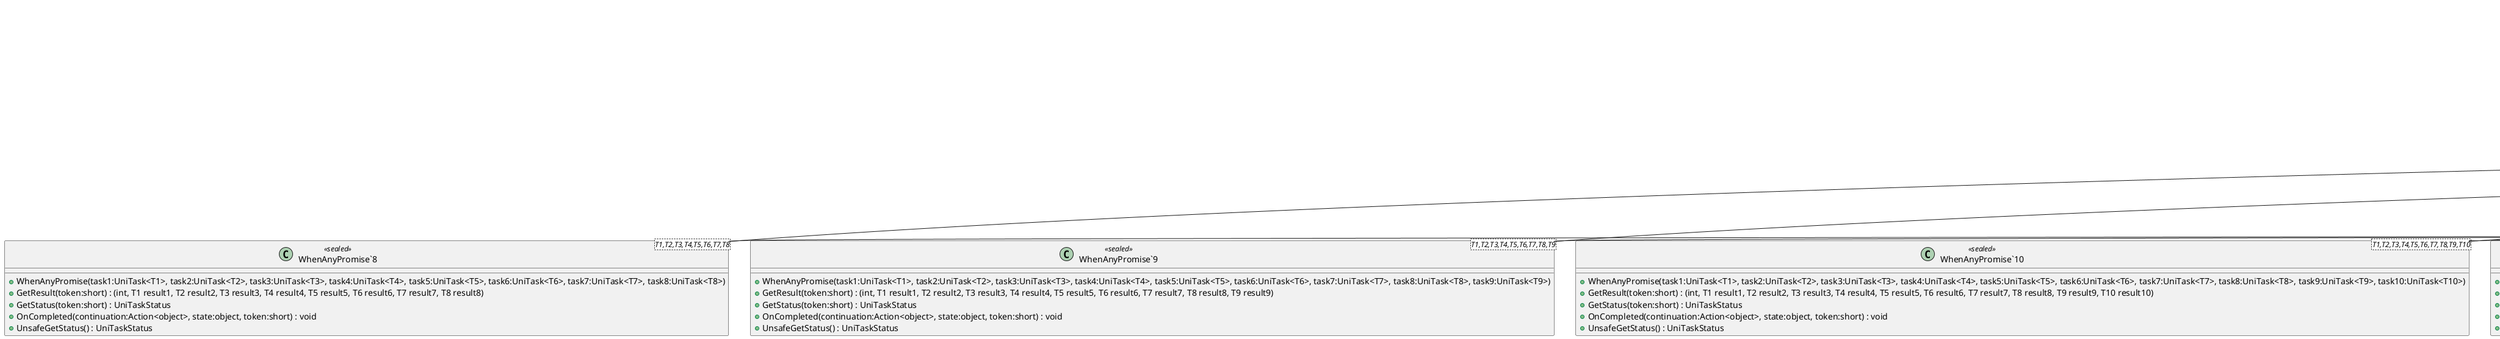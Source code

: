 @startuml
class UniTask <<struct>> {
    + {static} WhenAny(task1:UniTask<T1>, task2:UniTask<T2>) : UniTask<(int winArgumentIndex, T1 result1, T2 result2)>
    + {static} WhenAny(task1:UniTask<T1>, task2:UniTask<T2>, task3:UniTask<T3>) : UniTask<(int winArgumentIndex, T1 result1, T2 result2, T3 result3)>
    + {static} WhenAny(task1:UniTask<T1>, task2:UniTask<T2>, task3:UniTask<T3>, task4:UniTask<T4>) : UniTask<(int winArgumentIndex, T1 result1, T2 result2, T3 result3, T4 result4)>
    + {static} WhenAny(task1:UniTask<T1>, task2:UniTask<T2>, task3:UniTask<T3>, task4:UniTask<T4>, task5:UniTask<T5>) : UniTask<(int winArgumentIndex, T1 result1, T2 result2, T3 result3, T4 result4, T5 result5)>
    + {static} WhenAny(task1:UniTask<T1>, task2:UniTask<T2>, task3:UniTask<T3>, task4:UniTask<T4>, task5:UniTask<T5>, task6:UniTask<T6>) : UniTask<(int winArgumentIndex, T1 result1, T2 result2, T3 result3, T4 result4, T5 result5, T6 result6)>
    + {static} WhenAny(task1:UniTask<T1>, task2:UniTask<T2>, task3:UniTask<T3>, task4:UniTask<T4>, task5:UniTask<T5>, task6:UniTask<T6>, task7:UniTask<T7>) : UniTask<(int winArgumentIndex, T1 result1, T2 result2, T3 result3, T4 result4, T5 result5, T6 result6, T7 result7)>
    + {static} WhenAny(task1:UniTask<T1>, task2:UniTask<T2>, task3:UniTask<T3>, task4:UniTask<T4>, task5:UniTask<T5>, task6:UniTask<T6>, task7:UniTask<T7>, task8:UniTask<T8>) : UniTask<(int winArgumentIndex, T1 result1, T2 result2, T3 result3, T4 result4, T5 result5, T6 result6, T7 result7, T8 result8)>
    + {static} WhenAny(task1:UniTask<T1>, task2:UniTask<T2>, task3:UniTask<T3>, task4:UniTask<T4>, task5:UniTask<T5>, task6:UniTask<T6>, task7:UniTask<T7>, task8:UniTask<T8>, task9:UniTask<T9>) : UniTask<(int winArgumentIndex, T1 result1, T2 result2, T3 result3, T4 result4, T5 result5, T6 result6, T7 result7, T8 result8, T9 result9)>
    + {static} WhenAny(task1:UniTask<T1>, task2:UniTask<T2>, task3:UniTask<T3>, task4:UniTask<T4>, task5:UniTask<T5>, task6:UniTask<T6>, task7:UniTask<T7>, task8:UniTask<T8>, task9:UniTask<T9>, task10:UniTask<T10>) : UniTask<(int winArgumentIndex, T1 result1, T2 result2, T3 result3, T4 result4, T5 result5, T6 result6, T7 result7, T8 result8, T9 result9, T10 result10)>
    + {static} WhenAny(task1:UniTask<T1>, task2:UniTask<T2>, task3:UniTask<T3>, task4:UniTask<T4>, task5:UniTask<T5>, task6:UniTask<T6>, task7:UniTask<T7>, task8:UniTask<T8>, task9:UniTask<T9>, task10:UniTask<T10>, task11:UniTask<T11>) : UniTask<(int winArgumentIndex, T1 result1, T2 result2, T3 result3, T4 result4, T5 result5, T6 result6, T7 result7, T8 result8, T9 result9, T10 result10, T11 result11)>
    + {static} WhenAny(task1:UniTask<T1>, task2:UniTask<T2>, task3:UniTask<T3>, task4:UniTask<T4>, task5:UniTask<T5>, task6:UniTask<T6>, task7:UniTask<T7>, task8:UniTask<T8>, task9:UniTask<T9>, task10:UniTask<T10>, task11:UniTask<T11>, task12:UniTask<T12>) : UniTask<(int winArgumentIndex, T1 result1, T2 result2, T3 result3, T4 result4, T5 result5, T6 result6, T7 result7, T8 result8, T9 result9, T10 result10, T11 result11, T12 result12)>
    + {static} WhenAny(task1:UniTask<T1>, task2:UniTask<T2>, task3:UniTask<T3>, task4:UniTask<T4>, task5:UniTask<T5>, task6:UniTask<T6>, task7:UniTask<T7>, task8:UniTask<T8>, task9:UniTask<T9>, task10:UniTask<T10>, task11:UniTask<T11>, task12:UniTask<T12>, task13:UniTask<T13>) : UniTask<(int winArgumentIndex, T1 result1, T2 result2, T3 result3, T4 result4, T5 result5, T6 result6, T7 result7, T8 result8, T9 result9, T10 result10, T11 result11, T12 result12, T13 result13)>
    + {static} WhenAny(task1:UniTask<T1>, task2:UniTask<T2>, task3:UniTask<T3>, task4:UniTask<T4>, task5:UniTask<T5>, task6:UniTask<T6>, task7:UniTask<T7>, task8:UniTask<T8>, task9:UniTask<T9>, task10:UniTask<T10>, task11:UniTask<T11>, task12:UniTask<T12>, task13:UniTask<T13>, task14:UniTask<T14>) : UniTask<(int winArgumentIndex, T1 result1, T2 result2, T3 result3, T4 result4, T5 result5, T6 result6, T7 result7, T8 result8, T9 result9, T10 result10, T11 result11, T12 result12, T13 result13, T14 result14)>
    + {static} WhenAny(task1:UniTask<T1>, task2:UniTask<T2>, task3:UniTask<T3>, task4:UniTask<T4>, task5:UniTask<T5>, task6:UniTask<T6>, task7:UniTask<T7>, task8:UniTask<T8>, task9:UniTask<T9>, task10:UniTask<T10>, task11:UniTask<T11>, task12:UniTask<T12>, task13:UniTask<T13>, task14:UniTask<T14>, task15:UniTask<T15>) : UniTask<(int winArgumentIndex, T1 result1, T2 result2, T3 result3, T4 result4, T5 result5, T6 result6, T7 result7, T8 result8, T9 result9, T10 result10, T11 result11, T12 result12, T13 result13, T14 result14, T15 result15)>
}
class "WhenAnyPromise`2"<T1,T2> <<sealed>> {
    + WhenAnyPromise(task1:UniTask<T1>, task2:UniTask<T2>)
    + GetResult(token:short) : (int, T1 result1, T2 result2)
    + GetStatus(token:short) : UniTaskStatus
    + OnCompleted(continuation:Action<object>, state:object, token:short) : void
    + UnsafeGetStatus() : UniTaskStatus
}
class "WhenAnyPromise`3"<T1,T2,T3> <<sealed>> {
    + WhenAnyPromise(task1:UniTask<T1>, task2:UniTask<T2>, task3:UniTask<T3>)
    + GetResult(token:short) : (int, T1 result1, T2 result2, T3 result3)
    + GetStatus(token:short) : UniTaskStatus
    + OnCompleted(continuation:Action<object>, state:object, token:short) : void
    + UnsafeGetStatus() : UniTaskStatus
}
class "WhenAnyPromise`4"<T1,T2,T3,T4> <<sealed>> {
    + WhenAnyPromise(task1:UniTask<T1>, task2:UniTask<T2>, task3:UniTask<T3>, task4:UniTask<T4>)
    + GetResult(token:short) : (int, T1 result1, T2 result2, T3 result3, T4 result4)
    + GetStatus(token:short) : UniTaskStatus
    + OnCompleted(continuation:Action<object>, state:object, token:short) : void
    + UnsafeGetStatus() : UniTaskStatus
}
class "WhenAnyPromise`5"<T1,T2,T3,T4,T5> <<sealed>> {
    + WhenAnyPromise(task1:UniTask<T1>, task2:UniTask<T2>, task3:UniTask<T3>, task4:UniTask<T4>, task5:UniTask<T5>)
    + GetResult(token:short) : (int, T1 result1, T2 result2, T3 result3, T4 result4, T5 result5)
    + GetStatus(token:short) : UniTaskStatus
    + OnCompleted(continuation:Action<object>, state:object, token:short) : void
    + UnsafeGetStatus() : UniTaskStatus
}
class "WhenAnyPromise`6"<T1,T2,T3,T4,T5,T6> <<sealed>> {
    + WhenAnyPromise(task1:UniTask<T1>, task2:UniTask<T2>, task3:UniTask<T3>, task4:UniTask<T4>, task5:UniTask<T5>, task6:UniTask<T6>)
    + GetResult(token:short) : (int, T1 result1, T2 result2, T3 result3, T4 result4, T5 result5, T6 result6)
    + GetStatus(token:short) : UniTaskStatus
    + OnCompleted(continuation:Action<object>, state:object, token:short) : void
    + UnsafeGetStatus() : UniTaskStatus
}
class "WhenAnyPromise`7"<T1,T2,T3,T4,T5,T6,T7> <<sealed>> {
    + WhenAnyPromise(task1:UniTask<T1>, task2:UniTask<T2>, task3:UniTask<T3>, task4:UniTask<T4>, task5:UniTask<T5>, task6:UniTask<T6>, task7:UniTask<T7>)
    + GetResult(token:short) : (int, T1 result1, T2 result2, T3 result3, T4 result4, T5 result5, T6 result6, T7 result7)
    + GetStatus(token:short) : UniTaskStatus
    + OnCompleted(continuation:Action<object>, state:object, token:short) : void
    + UnsafeGetStatus() : UniTaskStatus
}
class "WhenAnyPromise`8"<T1,T2,T3,T4,T5,T6,T7,T8> <<sealed>> {
    + WhenAnyPromise(task1:UniTask<T1>, task2:UniTask<T2>, task3:UniTask<T3>, task4:UniTask<T4>, task5:UniTask<T5>, task6:UniTask<T6>, task7:UniTask<T7>, task8:UniTask<T8>)
    + GetResult(token:short) : (int, T1 result1, T2 result2, T3 result3, T4 result4, T5 result5, T6 result6, T7 result7, T8 result8)
    + GetStatus(token:short) : UniTaskStatus
    + OnCompleted(continuation:Action<object>, state:object, token:short) : void
    + UnsafeGetStatus() : UniTaskStatus
}
class "WhenAnyPromise`9"<T1,T2,T3,T4,T5,T6,T7,T8,T9> <<sealed>> {
    + WhenAnyPromise(task1:UniTask<T1>, task2:UniTask<T2>, task3:UniTask<T3>, task4:UniTask<T4>, task5:UniTask<T5>, task6:UniTask<T6>, task7:UniTask<T7>, task8:UniTask<T8>, task9:UniTask<T9>)
    + GetResult(token:short) : (int, T1 result1, T2 result2, T3 result3, T4 result4, T5 result5, T6 result6, T7 result7, T8 result8, T9 result9)
    + GetStatus(token:short) : UniTaskStatus
    + OnCompleted(continuation:Action<object>, state:object, token:short) : void
    + UnsafeGetStatus() : UniTaskStatus
}
class "WhenAnyPromise`10"<T1,T2,T3,T4,T5,T6,T7,T8,T9,T10> <<sealed>> {
    + WhenAnyPromise(task1:UniTask<T1>, task2:UniTask<T2>, task3:UniTask<T3>, task4:UniTask<T4>, task5:UniTask<T5>, task6:UniTask<T6>, task7:UniTask<T7>, task8:UniTask<T8>, task9:UniTask<T9>, task10:UniTask<T10>)
    + GetResult(token:short) : (int, T1 result1, T2 result2, T3 result3, T4 result4, T5 result5, T6 result6, T7 result7, T8 result8, T9 result9, T10 result10)
    + GetStatus(token:short) : UniTaskStatus
    + OnCompleted(continuation:Action<object>, state:object, token:short) : void
    + UnsafeGetStatus() : UniTaskStatus
}
class "WhenAnyPromise`11"<T1,T2,T3,T4,T5,T6,T7,T8,T9,T10,T11> <<sealed>> {
    + WhenAnyPromise(task1:UniTask<T1>, task2:UniTask<T2>, task3:UniTask<T3>, task4:UniTask<T4>, task5:UniTask<T5>, task6:UniTask<T6>, task7:UniTask<T7>, task8:UniTask<T8>, task9:UniTask<T9>, task10:UniTask<T10>, task11:UniTask<T11>)
    + GetResult(token:short) : (int, T1 result1, T2 result2, T3 result3, T4 result4, T5 result5, T6 result6, T7 result7, T8 result8, T9 result9, T10 result10, T11 result11)
    + GetStatus(token:short) : UniTaskStatus
    + OnCompleted(continuation:Action<object>, state:object, token:short) : void
    + UnsafeGetStatus() : UniTaskStatus
}
class "WhenAnyPromise`12"<T1,T2,T3,T4,T5,T6,T7,T8,T9,T10,T11,T12> <<sealed>> {
    + WhenAnyPromise(task1:UniTask<T1>, task2:UniTask<T2>, task3:UniTask<T3>, task4:UniTask<T4>, task5:UniTask<T5>, task6:UniTask<T6>, task7:UniTask<T7>, task8:UniTask<T8>, task9:UniTask<T9>, task10:UniTask<T10>, task11:UniTask<T11>, task12:UniTask<T12>)
    + GetResult(token:short) : (int, T1 result1, T2 result2, T3 result3, T4 result4, T5 result5, T6 result6, T7 result7, T8 result8, T9 result9, T10 result10, T11 result11, T12 result12)
    + GetStatus(token:short) : UniTaskStatus
    + OnCompleted(continuation:Action<object>, state:object, token:short) : void
    + UnsafeGetStatus() : UniTaskStatus
}
class "WhenAnyPromise`13"<T1,T2,T3,T4,T5,T6,T7,T8,T9,T10,T11,T12,T13> <<sealed>> {
    + WhenAnyPromise(task1:UniTask<T1>, task2:UniTask<T2>, task3:UniTask<T3>, task4:UniTask<T4>, task5:UniTask<T5>, task6:UniTask<T6>, task7:UniTask<T7>, task8:UniTask<T8>, task9:UniTask<T9>, task10:UniTask<T10>, task11:UniTask<T11>, task12:UniTask<T12>, task13:UniTask<T13>)
    + GetResult(token:short) : (int, T1 result1, T2 result2, T3 result3, T4 result4, T5 result5, T6 result6, T7 result7, T8 result8, T9 result9, T10 result10, T11 result11, T12 result12, T13 result13)
    + GetStatus(token:short) : UniTaskStatus
    + OnCompleted(continuation:Action<object>, state:object, token:short) : void
    + UnsafeGetStatus() : UniTaskStatus
}
class "WhenAnyPromise`14"<T1,T2,T3,T4,T5,T6,T7,T8,T9,T10,T11,T12,T13,T14> <<sealed>> {
    + WhenAnyPromise(task1:UniTask<T1>, task2:UniTask<T2>, task3:UniTask<T3>, task4:UniTask<T4>, task5:UniTask<T5>, task6:UniTask<T6>, task7:UniTask<T7>, task8:UniTask<T8>, task9:UniTask<T9>, task10:UniTask<T10>, task11:UniTask<T11>, task12:UniTask<T12>, task13:UniTask<T13>, task14:UniTask<T14>)
    + GetResult(token:short) : (int, T1 result1, T2 result2, T3 result3, T4 result4, T5 result5, T6 result6, T7 result7, T8 result8, T9 result9, T10 result10, T11 result11, T12 result12, T13 result13, T14 result14)
    + GetStatus(token:short) : UniTaskStatus
    + OnCompleted(continuation:Action<object>, state:object, token:short) : void
    + UnsafeGetStatus() : UniTaskStatus
}
class "WhenAnyPromise`15"<T1,T2,T3,T4,T5,T6,T7,T8,T9,T10,T11,T12,T13,T14,T15> <<sealed>> {
    + WhenAnyPromise(task1:UniTask<T1>, task2:UniTask<T2>, task3:UniTask<T3>, task4:UniTask<T4>, task5:UniTask<T5>, task6:UniTask<T6>, task7:UniTask<T7>, task8:UniTask<T8>, task9:UniTask<T9>, task10:UniTask<T10>, task11:UniTask<T11>, task12:UniTask<T12>, task13:UniTask<T13>, task14:UniTask<T14>, task15:UniTask<T15>)
    + GetResult(token:short) : (int, T1 result1, T2 result2, T3 result3, T4 result4, T5 result5, T6 result6, T7 result7, T8 result8, T9 result9, T10 result10, T11 result11, T12 result12, T13 result13, T14 result14, T15 result15)
    + GetStatus(token:short) : UniTaskStatus
    + OnCompleted(continuation:Action<object>, state:object, token:short) : void
    + UnsafeGetStatus() : UniTaskStatus
}
class "IUniTaskSource`1"<T> {
}
UniTask +-- "WhenAnyPromise`2"
"IUniTaskSource`1" "<(int, T1 result1, T2 result2)>" <|-- "WhenAnyPromise`2"
UniTask +-- "WhenAnyPromise`3"
"IUniTaskSource`1" "<(int, T1 result1, T2 result2, T3 result3)>" <|-- "WhenAnyPromise`3"
UniTask +-- "WhenAnyPromise`4"
"IUniTaskSource`1" "<(int, T1 result1, T2 result2, T3 result3, T4 result4)>" <|-- "WhenAnyPromise`4"
UniTask +-- "WhenAnyPromise`5"
"IUniTaskSource`1" "<(int, T1 result1, T2 result2, T3 result3, T4 result4, T5 result5)>" <|-- "WhenAnyPromise`5"
UniTask +-- "WhenAnyPromise`6"
"IUniTaskSource`1" "<(int, T1 result1, T2 result2, T3 result3, T4 result4, T5 result5, T6 result6)>" <|-- "WhenAnyPromise`6"
UniTask +-- "WhenAnyPromise`7"
"IUniTaskSource`1" "<(int, T1 result1, T2 result2, T3 result3, T4 result4, T5 result5, T6 result6, T7 result7)>" <|-- "WhenAnyPromise`7"
UniTask +-- "WhenAnyPromise`8"
"IUniTaskSource`1" "<(int, T1 result1, T2 result2, T3 result3, T4 result4, T5 result5, T6 result6, T7 result7, T8 result8)>" <|-- "WhenAnyPromise`8"
UniTask +-- "WhenAnyPromise`9"
"IUniTaskSource`1" "<(int, T1 result1, T2 result2, T3 result3, T4 result4, T5 result5, T6 result6, T7 result7, T8 result8, T9 result9)>" <|-- "WhenAnyPromise`9"
UniTask +-- "WhenAnyPromise`10"
"IUniTaskSource`1" "<(int, T1 result1, T2 result2, T3 result3, T4 result4, T5 result5, T6 result6, T7 result7, T8 result8, T9 result9, T10 result10)>" <|-- "WhenAnyPromise`10"
UniTask +-- "WhenAnyPromise`11"
"IUniTaskSource`1" "<(int, T1 result1, T2 result2, T3 result3, T4 result4, T5 result5, T6 result6, T7 result7, T8 result8, T9 result9, T10 result10, T11 result11)>" <|-- "WhenAnyPromise`11"
UniTask +-- "WhenAnyPromise`12"
"IUniTaskSource`1" "<(int, T1 result1, T2 result2, T3 result3, T4 result4, T5 result5, T6 result6, T7 result7, T8 result8, T9 result9, T10 result10, T11 result11, T12 result12)>" <|-- "WhenAnyPromise`12"
UniTask +-- "WhenAnyPromise`13"
"IUniTaskSource`1" "<(int, T1 result1, T2 result2, T3 result3, T4 result4, T5 result5, T6 result6, T7 result7, T8 result8, T9 result9, T10 result10, T11 result11, T12 result12, T13 result13)>" <|-- "WhenAnyPromise`13"
UniTask +-- "WhenAnyPromise`14"
"IUniTaskSource`1" "<(int, T1 result1, T2 result2, T3 result3, T4 result4, T5 result5, T6 result6, T7 result7, T8 result8, T9 result9, T10 result10, T11 result11, T12 result12, T13 result13, T14 result14)>" <|-- "WhenAnyPromise`14"
UniTask +-- "WhenAnyPromise`15"
"IUniTaskSource`1" "<(int, T1 result1, T2 result2, T3 result3, T4 result4, T5 result5, T6 result6, T7 result7, T8 result8, T9 result9, T10 result10, T11 result11, T12 result12, T13 result13, T14 result14, T15 result15)>" <|-- "WhenAnyPromise`15"
@enduml
